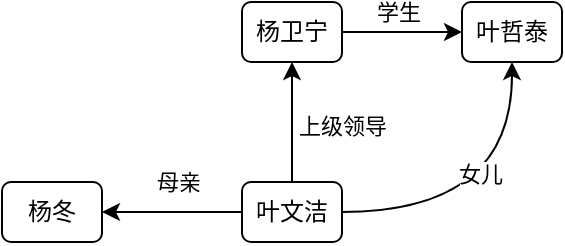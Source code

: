 <mxfile version="20.8.13" type="github">
  <diagram name="第 1 页" id="ShiBjaUn5NpqmKY1OI0-">
    <mxGraphModel dx="954" dy="616" grid="1" gridSize="10" guides="1" tooltips="1" connect="1" arrows="1" fold="1" page="1" pageScale="1" pageWidth="827" pageHeight="1169" math="0" shadow="0">
      <root>
        <mxCell id="0" />
        <mxCell id="1" parent="0" />
        <mxCell id="gCxUzcNpCIhaYjwT0OHy-1" value="杨冬" style="rounded=1;whiteSpace=wrap;html=1;" vertex="1" parent="1">
          <mxGeometry x="280" y="290" width="50" height="30" as="geometry" />
        </mxCell>
        <mxCell id="gCxUzcNpCIhaYjwT0OHy-4" style="edgeStyle=orthogonalEdgeStyle;rounded=0;orthogonalLoop=1;jettySize=auto;html=1;" edge="1" parent="1" source="gCxUzcNpCIhaYjwT0OHy-2" target="gCxUzcNpCIhaYjwT0OHy-1">
          <mxGeometry relative="1" as="geometry" />
        </mxCell>
        <mxCell id="gCxUzcNpCIhaYjwT0OHy-5" value="母亲" style="edgeLabel;html=1;align=center;verticalAlign=middle;resizable=0;points=[];" vertex="1" connectable="0" parent="gCxUzcNpCIhaYjwT0OHy-4">
          <mxGeometry x="0.314" y="1" relative="1" as="geometry">
            <mxPoint x="14" y="-16" as="offset" />
          </mxGeometry>
        </mxCell>
        <mxCell id="gCxUzcNpCIhaYjwT0OHy-9" style="edgeStyle=orthogonalEdgeStyle;rounded=0;orthogonalLoop=1;jettySize=auto;html=1;" edge="1" parent="1" source="gCxUzcNpCIhaYjwT0OHy-2" target="gCxUzcNpCIhaYjwT0OHy-8">
          <mxGeometry relative="1" as="geometry" />
        </mxCell>
        <mxCell id="gCxUzcNpCIhaYjwT0OHy-10" value="上级领导" style="edgeLabel;html=1;align=center;verticalAlign=middle;resizable=0;points=[];" vertex="1" connectable="0" parent="gCxUzcNpCIhaYjwT0OHy-9">
          <mxGeometry x="-0.067" relative="1" as="geometry">
            <mxPoint x="25" as="offset" />
          </mxGeometry>
        </mxCell>
        <mxCell id="gCxUzcNpCIhaYjwT0OHy-14" style="edgeStyle=orthogonalEdgeStyle;rounded=0;orthogonalLoop=1;jettySize=auto;html=1;entryX=0.5;entryY=1;entryDx=0;entryDy=0;curved=1;" edge="1" parent="1" source="gCxUzcNpCIhaYjwT0OHy-2" target="gCxUzcNpCIhaYjwT0OHy-11">
          <mxGeometry relative="1" as="geometry" />
        </mxCell>
        <mxCell id="gCxUzcNpCIhaYjwT0OHy-15" value="女儿" style="edgeLabel;html=1;align=center;verticalAlign=middle;resizable=0;points=[];" vertex="1" connectable="0" parent="gCxUzcNpCIhaYjwT0OHy-14">
          <mxGeometry x="0.3" y="16" relative="1" as="geometry">
            <mxPoint as="offset" />
          </mxGeometry>
        </mxCell>
        <mxCell id="gCxUzcNpCIhaYjwT0OHy-2" value="叶文洁" style="rounded=1;whiteSpace=wrap;html=1;" vertex="1" parent="1">
          <mxGeometry x="400" y="290" width="50" height="30" as="geometry" />
        </mxCell>
        <mxCell id="gCxUzcNpCIhaYjwT0OHy-12" style="edgeStyle=orthogonalEdgeStyle;rounded=0;orthogonalLoop=1;jettySize=auto;html=1;" edge="1" parent="1" source="gCxUzcNpCIhaYjwT0OHy-8" target="gCxUzcNpCIhaYjwT0OHy-11">
          <mxGeometry relative="1" as="geometry" />
        </mxCell>
        <mxCell id="gCxUzcNpCIhaYjwT0OHy-13" value="学生" style="edgeLabel;html=1;align=center;verticalAlign=middle;resizable=0;points=[];" vertex="1" connectable="0" parent="gCxUzcNpCIhaYjwT0OHy-12">
          <mxGeometry x="-0.067" y="1" relative="1" as="geometry">
            <mxPoint y="-9" as="offset" />
          </mxGeometry>
        </mxCell>
        <mxCell id="gCxUzcNpCIhaYjwT0OHy-8" value="杨卫宁" style="rounded=1;whiteSpace=wrap;html=1;" vertex="1" parent="1">
          <mxGeometry x="400" y="200" width="50" height="30" as="geometry" />
        </mxCell>
        <mxCell id="gCxUzcNpCIhaYjwT0OHy-11" value="叶哲泰" style="rounded=1;whiteSpace=wrap;html=1;" vertex="1" parent="1">
          <mxGeometry x="510" y="200" width="50" height="30" as="geometry" />
        </mxCell>
      </root>
    </mxGraphModel>
  </diagram>
</mxfile>
